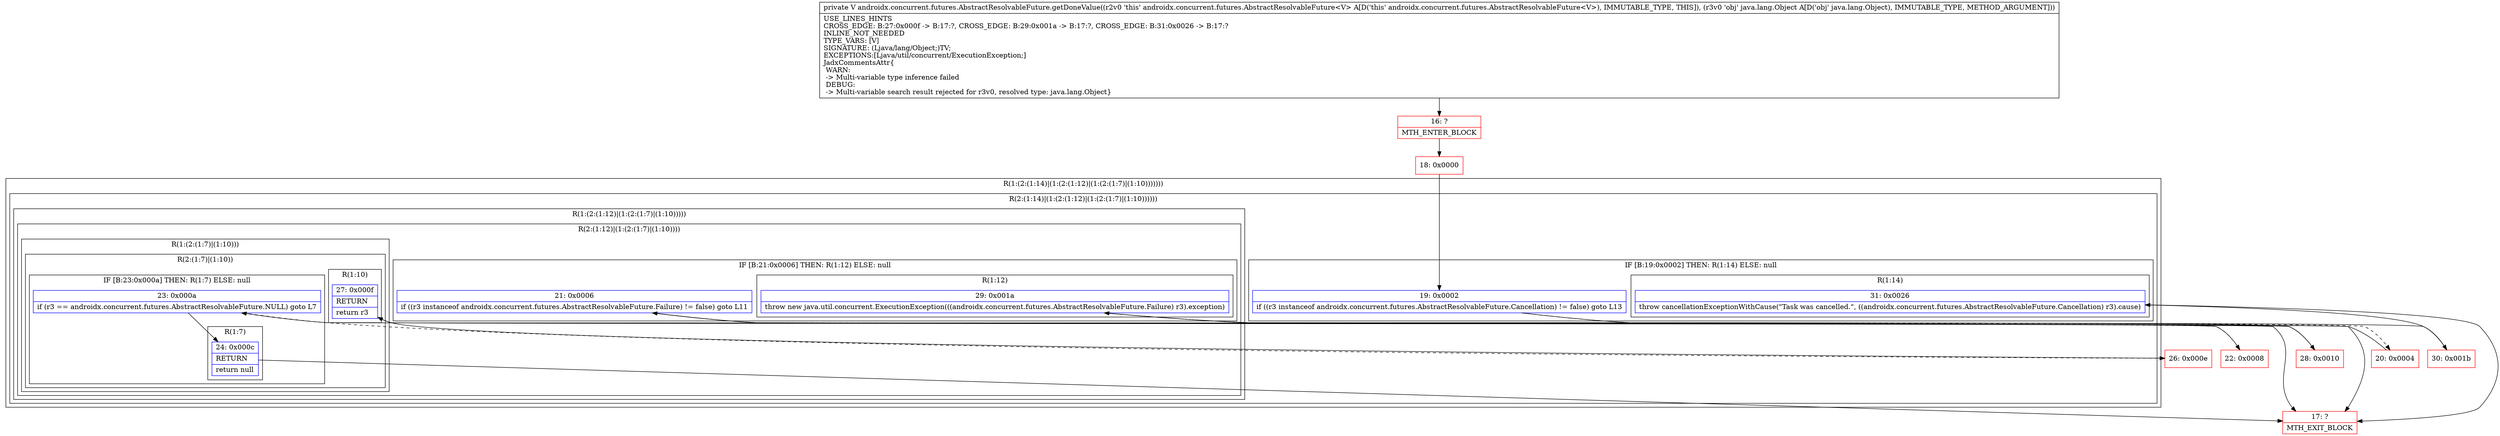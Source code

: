 digraph "CFG forandroidx.concurrent.futures.AbstractResolvableFuture.getDoneValue(Ljava\/lang\/Object;)Ljava\/lang\/Object;" {
subgraph cluster_Region_769825717 {
label = "R(1:(2:(1:14)|(1:(2:(1:12)|(1:(2:(1:7)|(1:10)))))))";
node [shape=record,color=blue];
subgraph cluster_Region_1499750350 {
label = "R(2:(1:14)|(1:(2:(1:12)|(1:(2:(1:7)|(1:10))))))";
node [shape=record,color=blue];
subgraph cluster_IfRegion_1122626099 {
label = "IF [B:19:0x0002] THEN: R(1:14) ELSE: null";
node [shape=record,color=blue];
Node_19 [shape=record,label="{19\:\ 0x0002|if ((r3 instanceof androidx.concurrent.futures.AbstractResolvableFuture.Cancellation) != false) goto L13\l}"];
subgraph cluster_Region_1660846131 {
label = "R(1:14)";
node [shape=record,color=blue];
Node_31 [shape=record,label="{31\:\ 0x0026|throw cancellationExceptionWithCause(\"Task was cancelled.\", ((androidx.concurrent.futures.AbstractResolvableFuture.Cancellation) r3).cause)\l}"];
}
}
subgraph cluster_Region_1534628074 {
label = "R(1:(2:(1:12)|(1:(2:(1:7)|(1:10)))))";
node [shape=record,color=blue];
subgraph cluster_Region_546909796 {
label = "R(2:(1:12)|(1:(2:(1:7)|(1:10))))";
node [shape=record,color=blue];
subgraph cluster_IfRegion_757915702 {
label = "IF [B:21:0x0006] THEN: R(1:12) ELSE: null";
node [shape=record,color=blue];
Node_21 [shape=record,label="{21\:\ 0x0006|if ((r3 instanceof androidx.concurrent.futures.AbstractResolvableFuture.Failure) != false) goto L11\l}"];
subgraph cluster_Region_1002767032 {
label = "R(1:12)";
node [shape=record,color=blue];
Node_29 [shape=record,label="{29\:\ 0x001a|throw new java.util.concurrent.ExecutionException(((androidx.concurrent.futures.AbstractResolvableFuture.Failure) r3).exception)\l}"];
}
}
subgraph cluster_Region_614808298 {
label = "R(1:(2:(1:7)|(1:10)))";
node [shape=record,color=blue];
subgraph cluster_Region_1302776340 {
label = "R(2:(1:7)|(1:10))";
node [shape=record,color=blue];
subgraph cluster_IfRegion_130137798 {
label = "IF [B:23:0x000a] THEN: R(1:7) ELSE: null";
node [shape=record,color=blue];
Node_23 [shape=record,label="{23\:\ 0x000a|if (r3 == androidx.concurrent.futures.AbstractResolvableFuture.NULL) goto L7\l}"];
subgraph cluster_Region_335719492 {
label = "R(1:7)";
node [shape=record,color=blue];
Node_24 [shape=record,label="{24\:\ 0x000c|RETURN\l|return null\l}"];
}
}
subgraph cluster_Region_436057668 {
label = "R(1:10)";
node [shape=record,color=blue];
Node_27 [shape=record,label="{27\:\ 0x000f|RETURN\l|return r3\l}"];
}
}
}
}
}
}
}
Node_16 [shape=record,color=red,label="{16\:\ ?|MTH_ENTER_BLOCK\l}"];
Node_18 [shape=record,color=red,label="{18\:\ 0x0000}"];
Node_20 [shape=record,color=red,label="{20\:\ 0x0004}"];
Node_22 [shape=record,color=red,label="{22\:\ 0x0008}"];
Node_17 [shape=record,color=red,label="{17\:\ ?|MTH_EXIT_BLOCK\l}"];
Node_26 [shape=record,color=red,label="{26\:\ 0x000e}"];
Node_28 [shape=record,color=red,label="{28\:\ 0x0010}"];
Node_30 [shape=record,color=red,label="{30\:\ 0x001b}"];
MethodNode[shape=record,label="{private V androidx.concurrent.futures.AbstractResolvableFuture.getDoneValue((r2v0 'this' androidx.concurrent.futures.AbstractResolvableFuture\<V\> A[D('this' androidx.concurrent.futures.AbstractResolvableFuture\<V\>), IMMUTABLE_TYPE, THIS]), (r3v0 'obj' java.lang.Object A[D('obj' java.lang.Object), IMMUTABLE_TYPE, METHOD_ARGUMENT]))  | USE_LINES_HINTS\lCROSS_EDGE: B:27:0x000f \-\> B:17:?, CROSS_EDGE: B:29:0x001a \-\> B:17:?, CROSS_EDGE: B:31:0x0026 \-\> B:17:?\lINLINE_NOT_NEEDED\lTYPE_VARS: [V]\lSIGNATURE: (Ljava\/lang\/Object;)TV;\lEXCEPTIONS:[Ljava\/util\/concurrent\/ExecutionException;]\lJadxCommentsAttr\{\l WARN: \l \-\> Multi\-variable type inference failed\l DEBUG: \l \-\> Multi\-variable search result rejected for r3v0, resolved type: java.lang.Object\}\l}"];
MethodNode -> Node_16;Node_19 -> Node_20[style=dashed];
Node_19 -> Node_30;
Node_31 -> Node_17;
Node_21 -> Node_22[style=dashed];
Node_21 -> Node_28;
Node_29 -> Node_17;
Node_23 -> Node_24;
Node_23 -> Node_26[style=dashed];
Node_24 -> Node_17;
Node_27 -> Node_17;
Node_16 -> Node_18;
Node_18 -> Node_19;
Node_20 -> Node_21;
Node_22 -> Node_23;
Node_26 -> Node_27;
Node_28 -> Node_29;
Node_30 -> Node_31;
}

